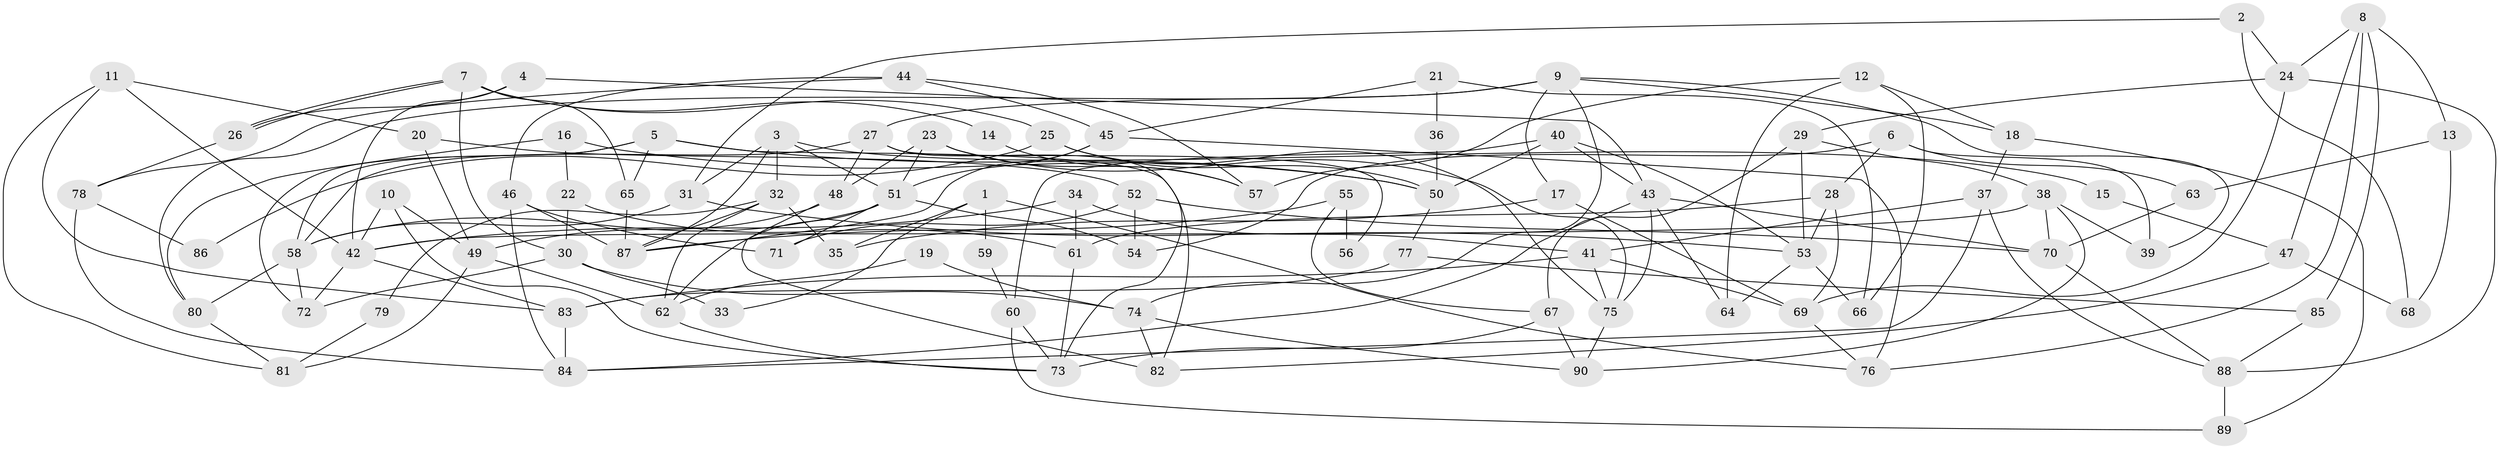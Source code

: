 // Generated by graph-tools (version 1.1) at 2025/02/03/09/25 03:02:07]
// undirected, 90 vertices, 180 edges
graph export_dot {
graph [start="1"]
  node [color=gray90,style=filled];
  1;
  2;
  3;
  4;
  5;
  6;
  7;
  8;
  9;
  10;
  11;
  12;
  13;
  14;
  15;
  16;
  17;
  18;
  19;
  20;
  21;
  22;
  23;
  24;
  25;
  26;
  27;
  28;
  29;
  30;
  31;
  32;
  33;
  34;
  35;
  36;
  37;
  38;
  39;
  40;
  41;
  42;
  43;
  44;
  45;
  46;
  47;
  48;
  49;
  50;
  51;
  52;
  53;
  54;
  55;
  56;
  57;
  58;
  59;
  60;
  61;
  62;
  63;
  64;
  65;
  66;
  67;
  68;
  69;
  70;
  71;
  72;
  73;
  74;
  75;
  76;
  77;
  78;
  79;
  80;
  81;
  82;
  83;
  84;
  85;
  86;
  87;
  88;
  89;
  90;
  1 -- 76;
  1 -- 35;
  1 -- 33;
  1 -- 59;
  2 -- 31;
  2 -- 24;
  2 -- 68;
  3 -- 31;
  3 -- 87;
  3 -- 15;
  3 -- 32;
  3 -- 51;
  4 -- 42;
  4 -- 43;
  4 -- 26;
  5 -- 58;
  5 -- 72;
  5 -- 50;
  5 -- 65;
  5 -- 82;
  6 -- 54;
  6 -- 39;
  6 -- 28;
  6 -- 63;
  7 -- 65;
  7 -- 26;
  7 -- 26;
  7 -- 14;
  7 -- 25;
  7 -- 30;
  8 -- 13;
  8 -- 85;
  8 -- 24;
  8 -- 47;
  8 -- 76;
  9 -- 27;
  9 -- 80;
  9 -- 17;
  9 -- 18;
  9 -- 39;
  9 -- 74;
  10 -- 49;
  10 -- 73;
  10 -- 42;
  11 -- 42;
  11 -- 83;
  11 -- 20;
  11 -- 81;
  12 -- 64;
  12 -- 18;
  12 -- 57;
  12 -- 66;
  13 -- 68;
  13 -- 63;
  14 -- 57;
  15 -- 47;
  16 -- 80;
  16 -- 50;
  16 -- 22;
  17 -- 69;
  17 -- 35;
  18 -- 37;
  18 -- 89;
  19 -- 62;
  19 -- 74;
  20 -- 52;
  20 -- 49;
  21 -- 45;
  21 -- 66;
  21 -- 36;
  22 -- 30;
  22 -- 61;
  23 -- 48;
  23 -- 75;
  23 -- 51;
  23 -- 57;
  24 -- 69;
  24 -- 29;
  24 -- 88;
  25 -- 50;
  25 -- 75;
  25 -- 86;
  26 -- 78;
  27 -- 73;
  27 -- 48;
  27 -- 56;
  27 -- 58;
  28 -- 69;
  28 -- 53;
  28 -- 61;
  29 -- 38;
  29 -- 53;
  29 -- 67;
  30 -- 72;
  30 -- 33;
  30 -- 74;
  31 -- 53;
  31 -- 58;
  32 -- 62;
  32 -- 35;
  32 -- 79;
  32 -- 87;
  34 -- 61;
  34 -- 41;
  34 -- 42;
  36 -- 50;
  37 -- 88;
  37 -- 84;
  37 -- 41;
  38 -- 90;
  38 -- 42;
  38 -- 39;
  38 -- 70;
  40 -- 53;
  40 -- 43;
  40 -- 50;
  40 -- 60;
  41 -- 83;
  41 -- 69;
  41 -- 75;
  42 -- 72;
  42 -- 83;
  43 -- 75;
  43 -- 70;
  43 -- 64;
  43 -- 84;
  44 -- 57;
  44 -- 45;
  44 -- 46;
  44 -- 78;
  45 -- 87;
  45 -- 51;
  45 -- 76;
  46 -- 84;
  46 -- 71;
  46 -- 87;
  47 -- 82;
  47 -- 68;
  48 -- 49;
  48 -- 82;
  49 -- 62;
  49 -- 81;
  50 -- 77;
  51 -- 54;
  51 -- 58;
  51 -- 62;
  51 -- 71;
  52 -- 70;
  52 -- 71;
  52 -- 54;
  53 -- 64;
  53 -- 66;
  55 -- 67;
  55 -- 87;
  55 -- 56;
  58 -- 72;
  58 -- 80;
  59 -- 60;
  60 -- 73;
  60 -- 89;
  61 -- 73;
  62 -- 73;
  63 -- 70;
  65 -- 87;
  67 -- 90;
  67 -- 73;
  69 -- 76;
  70 -- 88;
  74 -- 82;
  74 -- 90;
  75 -- 90;
  77 -- 83;
  77 -- 85;
  78 -- 84;
  78 -- 86;
  79 -- 81;
  80 -- 81;
  83 -- 84;
  85 -- 88;
  88 -- 89;
}
